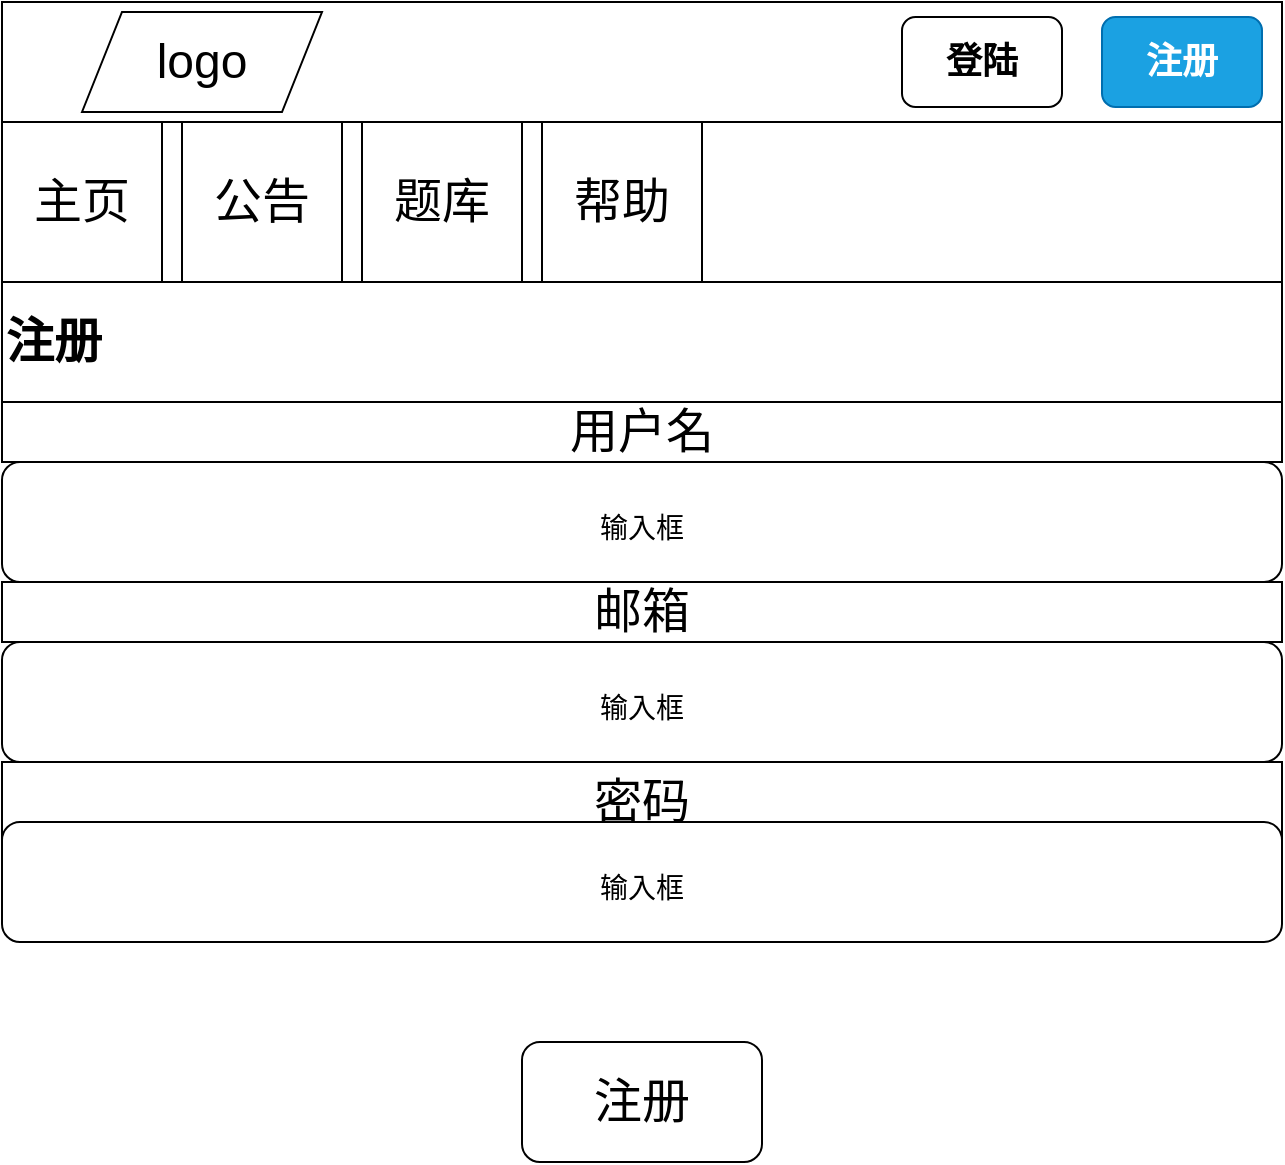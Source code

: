 <mxfile>
    <diagram id="G1y7S-FvWjsbphqNmD9A" name="第 1 页">
        <mxGraphModel dx="752" dy="585" grid="1" gridSize="10" guides="1" tooltips="1" connect="1" arrows="1" fold="1" page="1" pageScale="1" pageWidth="827" pageHeight="1169" math="0" shadow="0">
            <root>
                <mxCell id="0"/>
                <mxCell id="1" parent="0"/>
                <mxCell id="2" value="" style="rounded=0;whiteSpace=wrap;html=1;" parent="1" vertex="1">
                    <mxGeometry x="110" y="100" width="640" height="80" as="geometry"/>
                </mxCell>
                <mxCell id="4" value="" style="rounded=0;whiteSpace=wrap;html=1;" parent="1" vertex="1">
                    <mxGeometry x="110" y="40" width="640" height="60" as="geometry"/>
                </mxCell>
                <mxCell id="6" value="&lt;font style=&quot;font-size: 24px;&quot;&gt;logo&lt;/font&gt;" style="shape=parallelogram;perimeter=parallelogramPerimeter;whiteSpace=wrap;html=1;fixedSize=1;" parent="1" vertex="1">
                    <mxGeometry x="150" y="45" width="120" height="50" as="geometry"/>
                </mxCell>
                <mxCell id="16" value="公告" style="whiteSpace=wrap;html=1;aspect=fixed;fontSize=24;" parent="1" vertex="1">
                    <mxGeometry x="200" y="100" width="80" height="80" as="geometry"/>
                </mxCell>
                <mxCell id="17" value="主页" style="whiteSpace=wrap;html=1;aspect=fixed;fontSize=24;" parent="1" vertex="1">
                    <mxGeometry x="110" y="100" width="80" height="80" as="geometry"/>
                </mxCell>
                <mxCell id="18" value="题库" style="whiteSpace=wrap;html=1;aspect=fixed;fontSize=24;" parent="1" vertex="1">
                    <mxGeometry x="290" y="100" width="80" height="80" as="geometry"/>
                </mxCell>
                <mxCell id="19" value="帮助" style="whiteSpace=wrap;html=1;aspect=fixed;fontSize=24;" parent="1" vertex="1">
                    <mxGeometry x="380" y="100" width="80" height="80" as="geometry"/>
                </mxCell>
                <mxCell id="46" value="&lt;font style=&quot;font-size: 24px;&quot;&gt;&lt;b&gt;注册&lt;/b&gt;&lt;/font&gt;" style="rounded=0;whiteSpace=wrap;html=1;align=left;" parent="1" vertex="1">
                    <mxGeometry x="110" y="180" width="640" height="60" as="geometry"/>
                </mxCell>
                <mxCell id="47" value="用户名" style="rounded=0;whiteSpace=wrap;html=1;fontSize=24;" parent="1" vertex="1">
                    <mxGeometry x="110" y="240" width="640" height="30" as="geometry"/>
                </mxCell>
                <mxCell id="50" value="密码" style="rounded=0;whiteSpace=wrap;html=1;fontSize=24;" parent="1" vertex="1">
                    <mxGeometry x="110" y="420" width="640" height="40" as="geometry"/>
                </mxCell>
                <mxCell id="53" value="注册" style="rounded=1;whiteSpace=wrap;html=1;fontSize=24;" parent="1" vertex="1">
                    <mxGeometry x="370" y="560" width="120" height="60" as="geometry"/>
                </mxCell>
                <mxCell id="54" value="&lt;font style=&quot;font-size: 14px;&quot;&gt;输入框&lt;/font&gt;" style="rounded=1;whiteSpace=wrap;html=1;fontSize=24;" parent="1" vertex="1">
                    <mxGeometry x="110" y="270" width="640" height="60" as="geometry"/>
                </mxCell>
                <mxCell id="56" value="&lt;font style=&quot;font-size: 14px;&quot;&gt;输入框&lt;/font&gt;" style="rounded=1;whiteSpace=wrap;html=1;fontSize=24;" parent="1" vertex="1">
                    <mxGeometry x="110" y="450" width="640" height="60" as="geometry"/>
                </mxCell>
                <mxCell id="57" value="邮箱" style="rounded=0;whiteSpace=wrap;html=1;fontSize=24;" parent="1" vertex="1">
                    <mxGeometry x="110" y="330" width="640" height="30" as="geometry"/>
                </mxCell>
                <mxCell id="58" value="&lt;font style=&quot;font-size: 14px;&quot;&gt;输入框&lt;/font&gt;" style="rounded=1;whiteSpace=wrap;html=1;fontSize=24;" parent="1" vertex="1">
                    <mxGeometry x="110" y="360" width="640" height="60" as="geometry"/>
                </mxCell>
                <mxCell id="60" value="&lt;b&gt;&lt;font style=&quot;font-size: 18px;&quot;&gt;登陆&lt;/font&gt;&lt;/b&gt;" style="rounded=1;whiteSpace=wrap;html=1;align=center;" parent="1" vertex="1">
                    <mxGeometry x="560" y="47.5" width="80" height="45" as="geometry"/>
                </mxCell>
                <mxCell id="61" value="&lt;b&gt;&lt;font style=&quot;font-size: 18px;&quot;&gt;注册&lt;/font&gt;&lt;/b&gt;" style="rounded=1;whiteSpace=wrap;html=1;align=center;fillColor=#1ba1e2;fontColor=#ffffff;strokeColor=#006EAF;" parent="1" vertex="1">
                    <mxGeometry x="660" y="47.5" width="80" height="45" as="geometry"/>
                </mxCell>
            </root>
        </mxGraphModel>
    </diagram>
</mxfile>